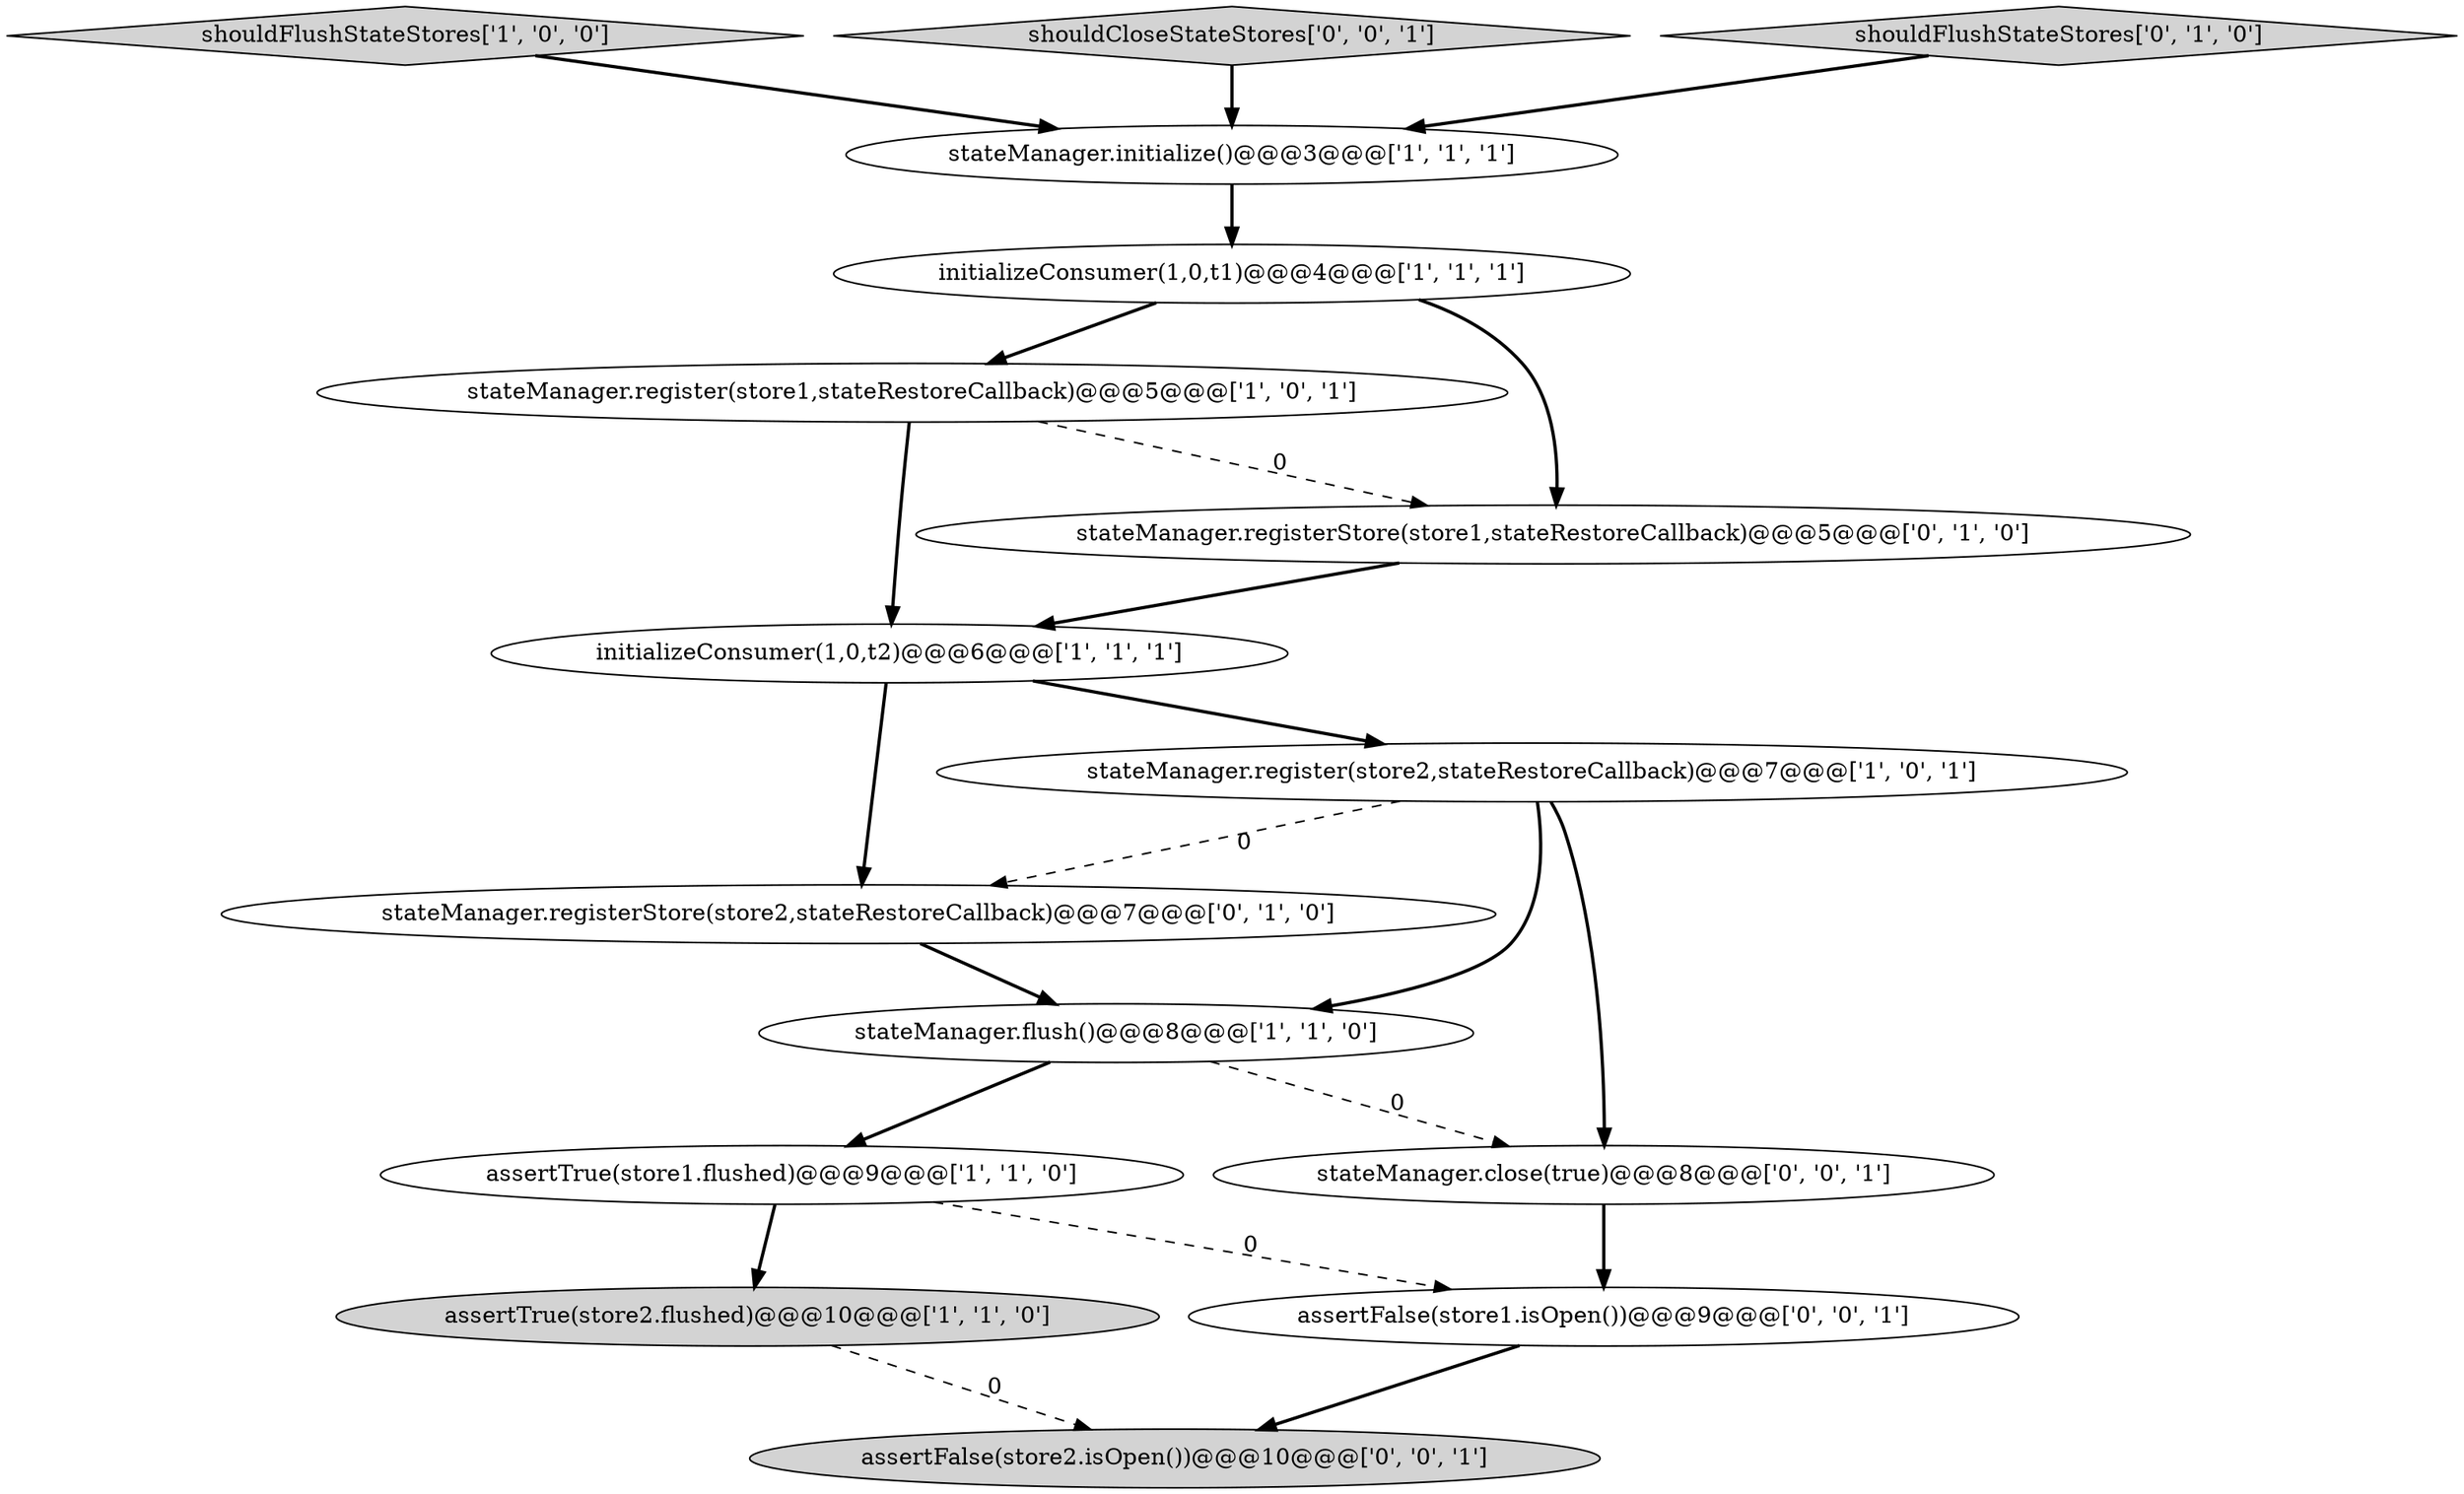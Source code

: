 digraph {
1 [style = filled, label = "shouldFlushStateStores['1', '0', '0']", fillcolor = lightgray, shape = diamond image = "AAA0AAABBB1BBB"];
7 [style = filled, label = "stateManager.initialize()@@@3@@@['1', '1', '1']", fillcolor = white, shape = ellipse image = "AAA0AAABBB1BBB"];
5 [style = filled, label = "initializeConsumer(1,0,t1)@@@4@@@['1', '1', '1']", fillcolor = white, shape = ellipse image = "AAA0AAABBB1BBB"];
9 [style = filled, label = "stateManager.registerStore(store2,stateRestoreCallback)@@@7@@@['0', '1', '0']", fillcolor = white, shape = ellipse image = "AAA1AAABBB2BBB"];
6 [style = filled, label = "initializeConsumer(1,0,t2)@@@6@@@['1', '1', '1']", fillcolor = white, shape = ellipse image = "AAA0AAABBB1BBB"];
15 [style = filled, label = "assertFalse(store1.isOpen())@@@9@@@['0', '0', '1']", fillcolor = white, shape = ellipse image = "AAA0AAABBB3BBB"];
4 [style = filled, label = "stateManager.flush()@@@8@@@['1', '1', '0']", fillcolor = white, shape = ellipse image = "AAA0AAABBB1BBB"];
13 [style = filled, label = "shouldCloseStateStores['0', '0', '1']", fillcolor = lightgray, shape = diamond image = "AAA0AAABBB3BBB"];
3 [style = filled, label = "stateManager.register(store2,stateRestoreCallback)@@@7@@@['1', '0', '1']", fillcolor = white, shape = ellipse image = "AAA0AAABBB1BBB"];
2 [style = filled, label = "stateManager.register(store1,stateRestoreCallback)@@@5@@@['1', '0', '1']", fillcolor = white, shape = ellipse image = "AAA0AAABBB1BBB"];
14 [style = filled, label = "stateManager.close(true)@@@8@@@['0', '0', '1']", fillcolor = white, shape = ellipse image = "AAA0AAABBB3BBB"];
8 [style = filled, label = "assertTrue(store1.flushed)@@@9@@@['1', '1', '0']", fillcolor = white, shape = ellipse image = "AAA0AAABBB1BBB"];
11 [style = filled, label = "shouldFlushStateStores['0', '1', '0']", fillcolor = lightgray, shape = diamond image = "AAA0AAABBB2BBB"];
0 [style = filled, label = "assertTrue(store2.flushed)@@@10@@@['1', '1', '0']", fillcolor = lightgray, shape = ellipse image = "AAA0AAABBB1BBB"];
12 [style = filled, label = "assertFalse(store2.isOpen())@@@10@@@['0', '0', '1']", fillcolor = lightgray, shape = ellipse image = "AAA0AAABBB3BBB"];
10 [style = filled, label = "stateManager.registerStore(store1,stateRestoreCallback)@@@5@@@['0', '1', '0']", fillcolor = white, shape = ellipse image = "AAA1AAABBB2BBB"];
5->2 [style = bold, label=""];
3->14 [style = bold, label=""];
13->7 [style = bold, label=""];
4->14 [style = dashed, label="0"];
10->6 [style = bold, label=""];
9->4 [style = bold, label=""];
8->0 [style = bold, label=""];
15->12 [style = bold, label=""];
2->10 [style = dashed, label="0"];
4->8 [style = bold, label=""];
5->10 [style = bold, label=""];
11->7 [style = bold, label=""];
6->9 [style = bold, label=""];
8->15 [style = dashed, label="0"];
6->3 [style = bold, label=""];
7->5 [style = bold, label=""];
2->6 [style = bold, label=""];
1->7 [style = bold, label=""];
14->15 [style = bold, label=""];
3->4 [style = bold, label=""];
3->9 [style = dashed, label="0"];
0->12 [style = dashed, label="0"];
}
